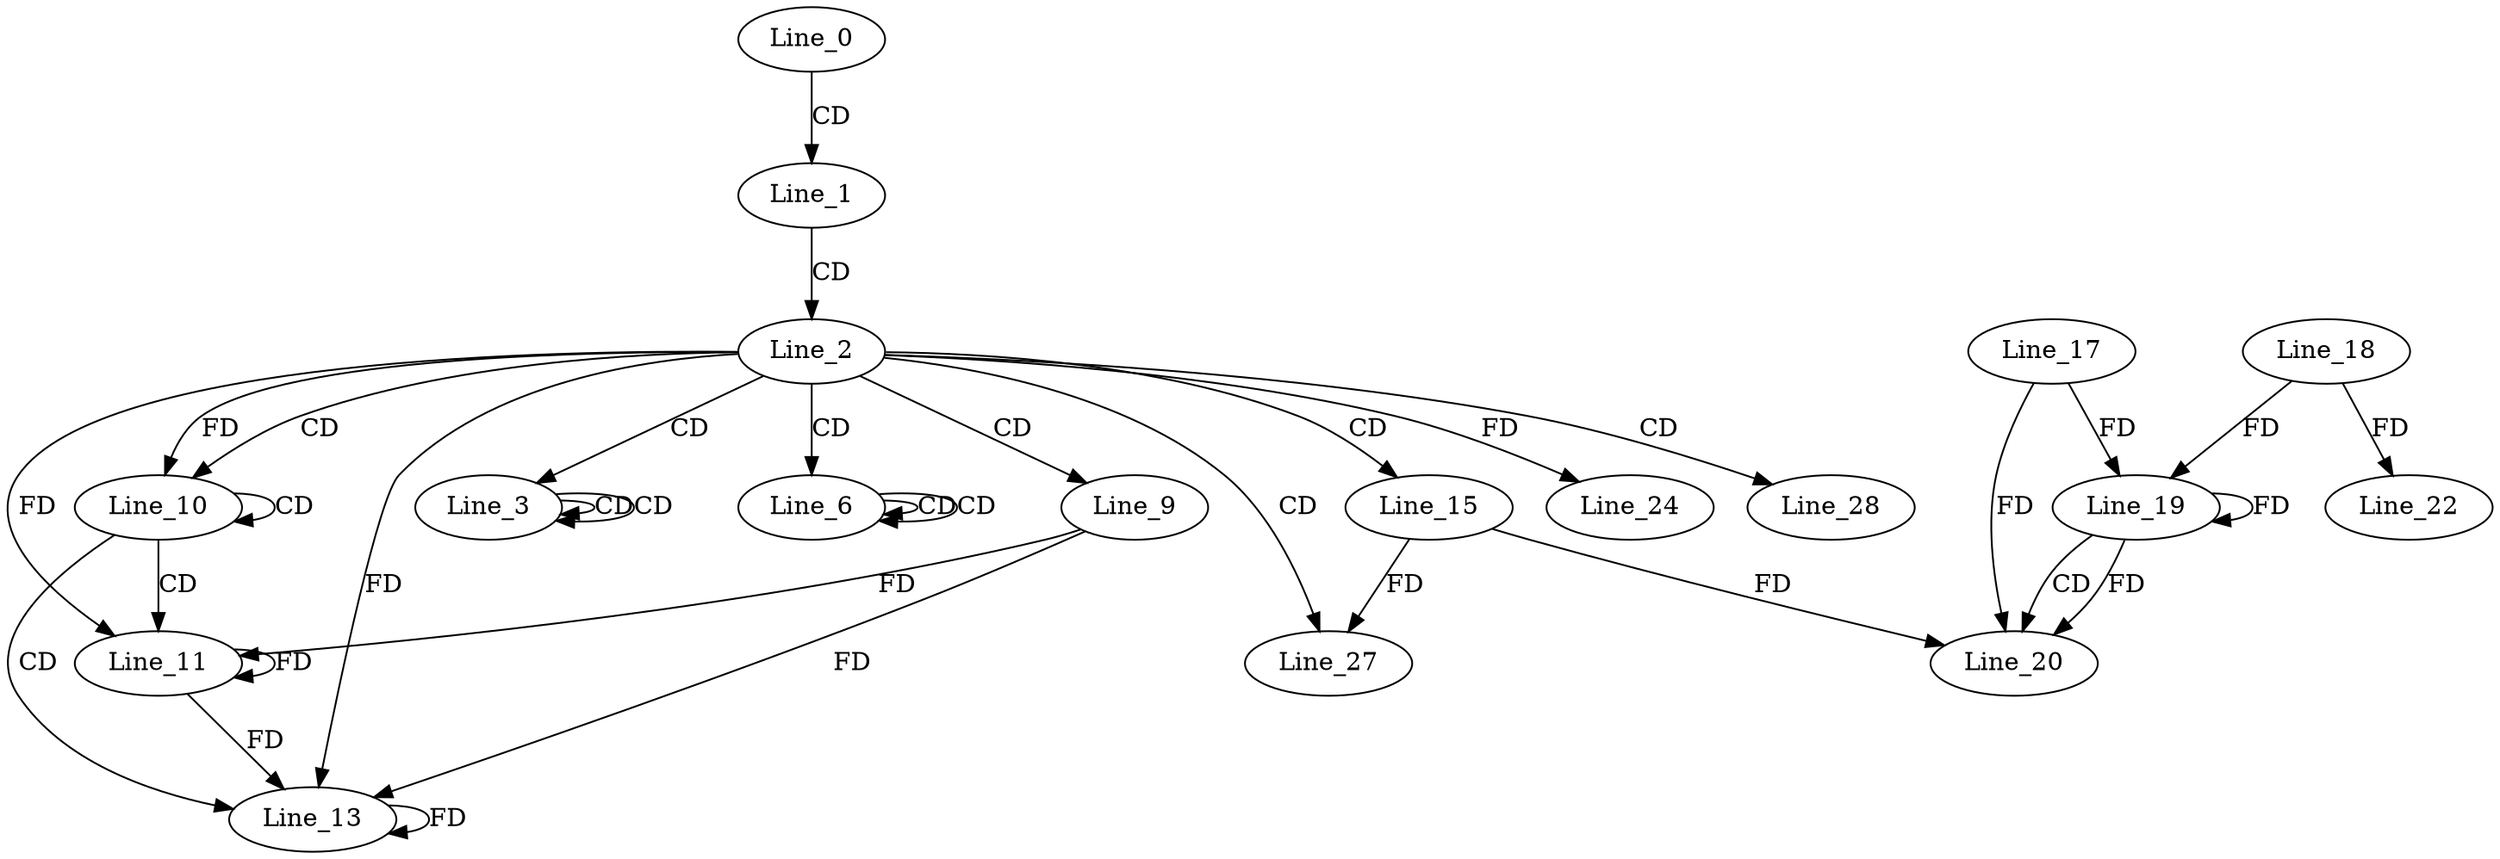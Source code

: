digraph G {
  Line_0;
  Line_1;
  Line_2;
  Line_3;
  Line_3;
  Line_3;
  Line_6;
  Line_6;
  Line_6;
  Line_9;
  Line_10;
  Line_10;
  Line_11;
  Line_13;
  Line_15;
  Line_19;
  Line_17;
  Line_19;
  Line_18;
  Line_19;
  Line_20;
  Line_20;
  Line_22;
  Line_24;
  Line_27;
  Line_28;
  Line_0 -> Line_1 [ label="CD" ];
  Line_1 -> Line_2 [ label="CD" ];
  Line_2 -> Line_3 [ label="CD" ];
  Line_3 -> Line_3 [ label="CD" ];
  Line_3 -> Line_3 [ label="CD" ];
  Line_2 -> Line_6 [ label="CD" ];
  Line_6 -> Line_6 [ label="CD" ];
  Line_6 -> Line_6 [ label="CD" ];
  Line_2 -> Line_9 [ label="CD" ];
  Line_2 -> Line_10 [ label="CD" ];
  Line_10 -> Line_10 [ label="CD" ];
  Line_2 -> Line_10 [ label="FD" ];
  Line_10 -> Line_11 [ label="CD" ];
  Line_9 -> Line_11 [ label="FD" ];
  Line_11 -> Line_11 [ label="FD" ];
  Line_2 -> Line_11 [ label="FD" ];
  Line_10 -> Line_13 [ label="CD" ];
  Line_9 -> Line_13 [ label="FD" ];
  Line_11 -> Line_13 [ label="FD" ];
  Line_13 -> Line_13 [ label="FD" ];
  Line_2 -> Line_13 [ label="FD" ];
  Line_2 -> Line_15 [ label="CD" ];
  Line_19 -> Line_19 [ label="FD" ];
  Line_17 -> Line_19 [ label="FD" ];
  Line_18 -> Line_19 [ label="FD" ];
  Line_19 -> Line_20 [ label="CD" ];
  Line_15 -> Line_20 [ label="FD" ];
  Line_19 -> Line_20 [ label="FD" ];
  Line_17 -> Line_20 [ label="FD" ];
  Line_18 -> Line_22 [ label="FD" ];
  Line_2 -> Line_24 [ label="FD" ];
  Line_2 -> Line_27 [ label="CD" ];
  Line_15 -> Line_27 [ label="FD" ];
  Line_2 -> Line_28 [ label="CD" ];
}
